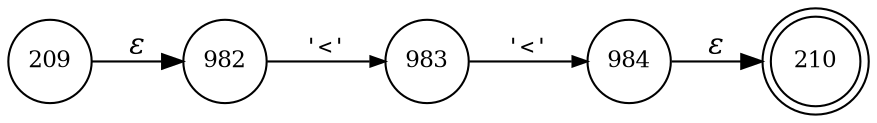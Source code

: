 digraph ATN {
rankdir=LR;
s210[fontsize=11, label="210", shape=doublecircle, fixedsize=true, width=.6];
s209[fontsize=11,label="209", shape=circle, fixedsize=true, width=.55, peripheries=1];
s982[fontsize=11,label="982", shape=circle, fixedsize=true, width=.55, peripheries=1];
s983[fontsize=11,label="983", shape=circle, fixedsize=true, width=.55, peripheries=1];
s984[fontsize=11,label="984", shape=circle, fixedsize=true, width=.55, peripheries=1];
s209 -> s982 [fontname="Times-Italic", label="&epsilon;"];
s982 -> s983 [fontsize=11, fontname="Courier", arrowsize=.7, label = "'<'", arrowhead = normal];
s983 -> s984 [fontsize=11, fontname="Courier", arrowsize=.7, label = "'<'", arrowhead = normal];
s984 -> s210 [fontname="Times-Italic", label="&epsilon;"];
}